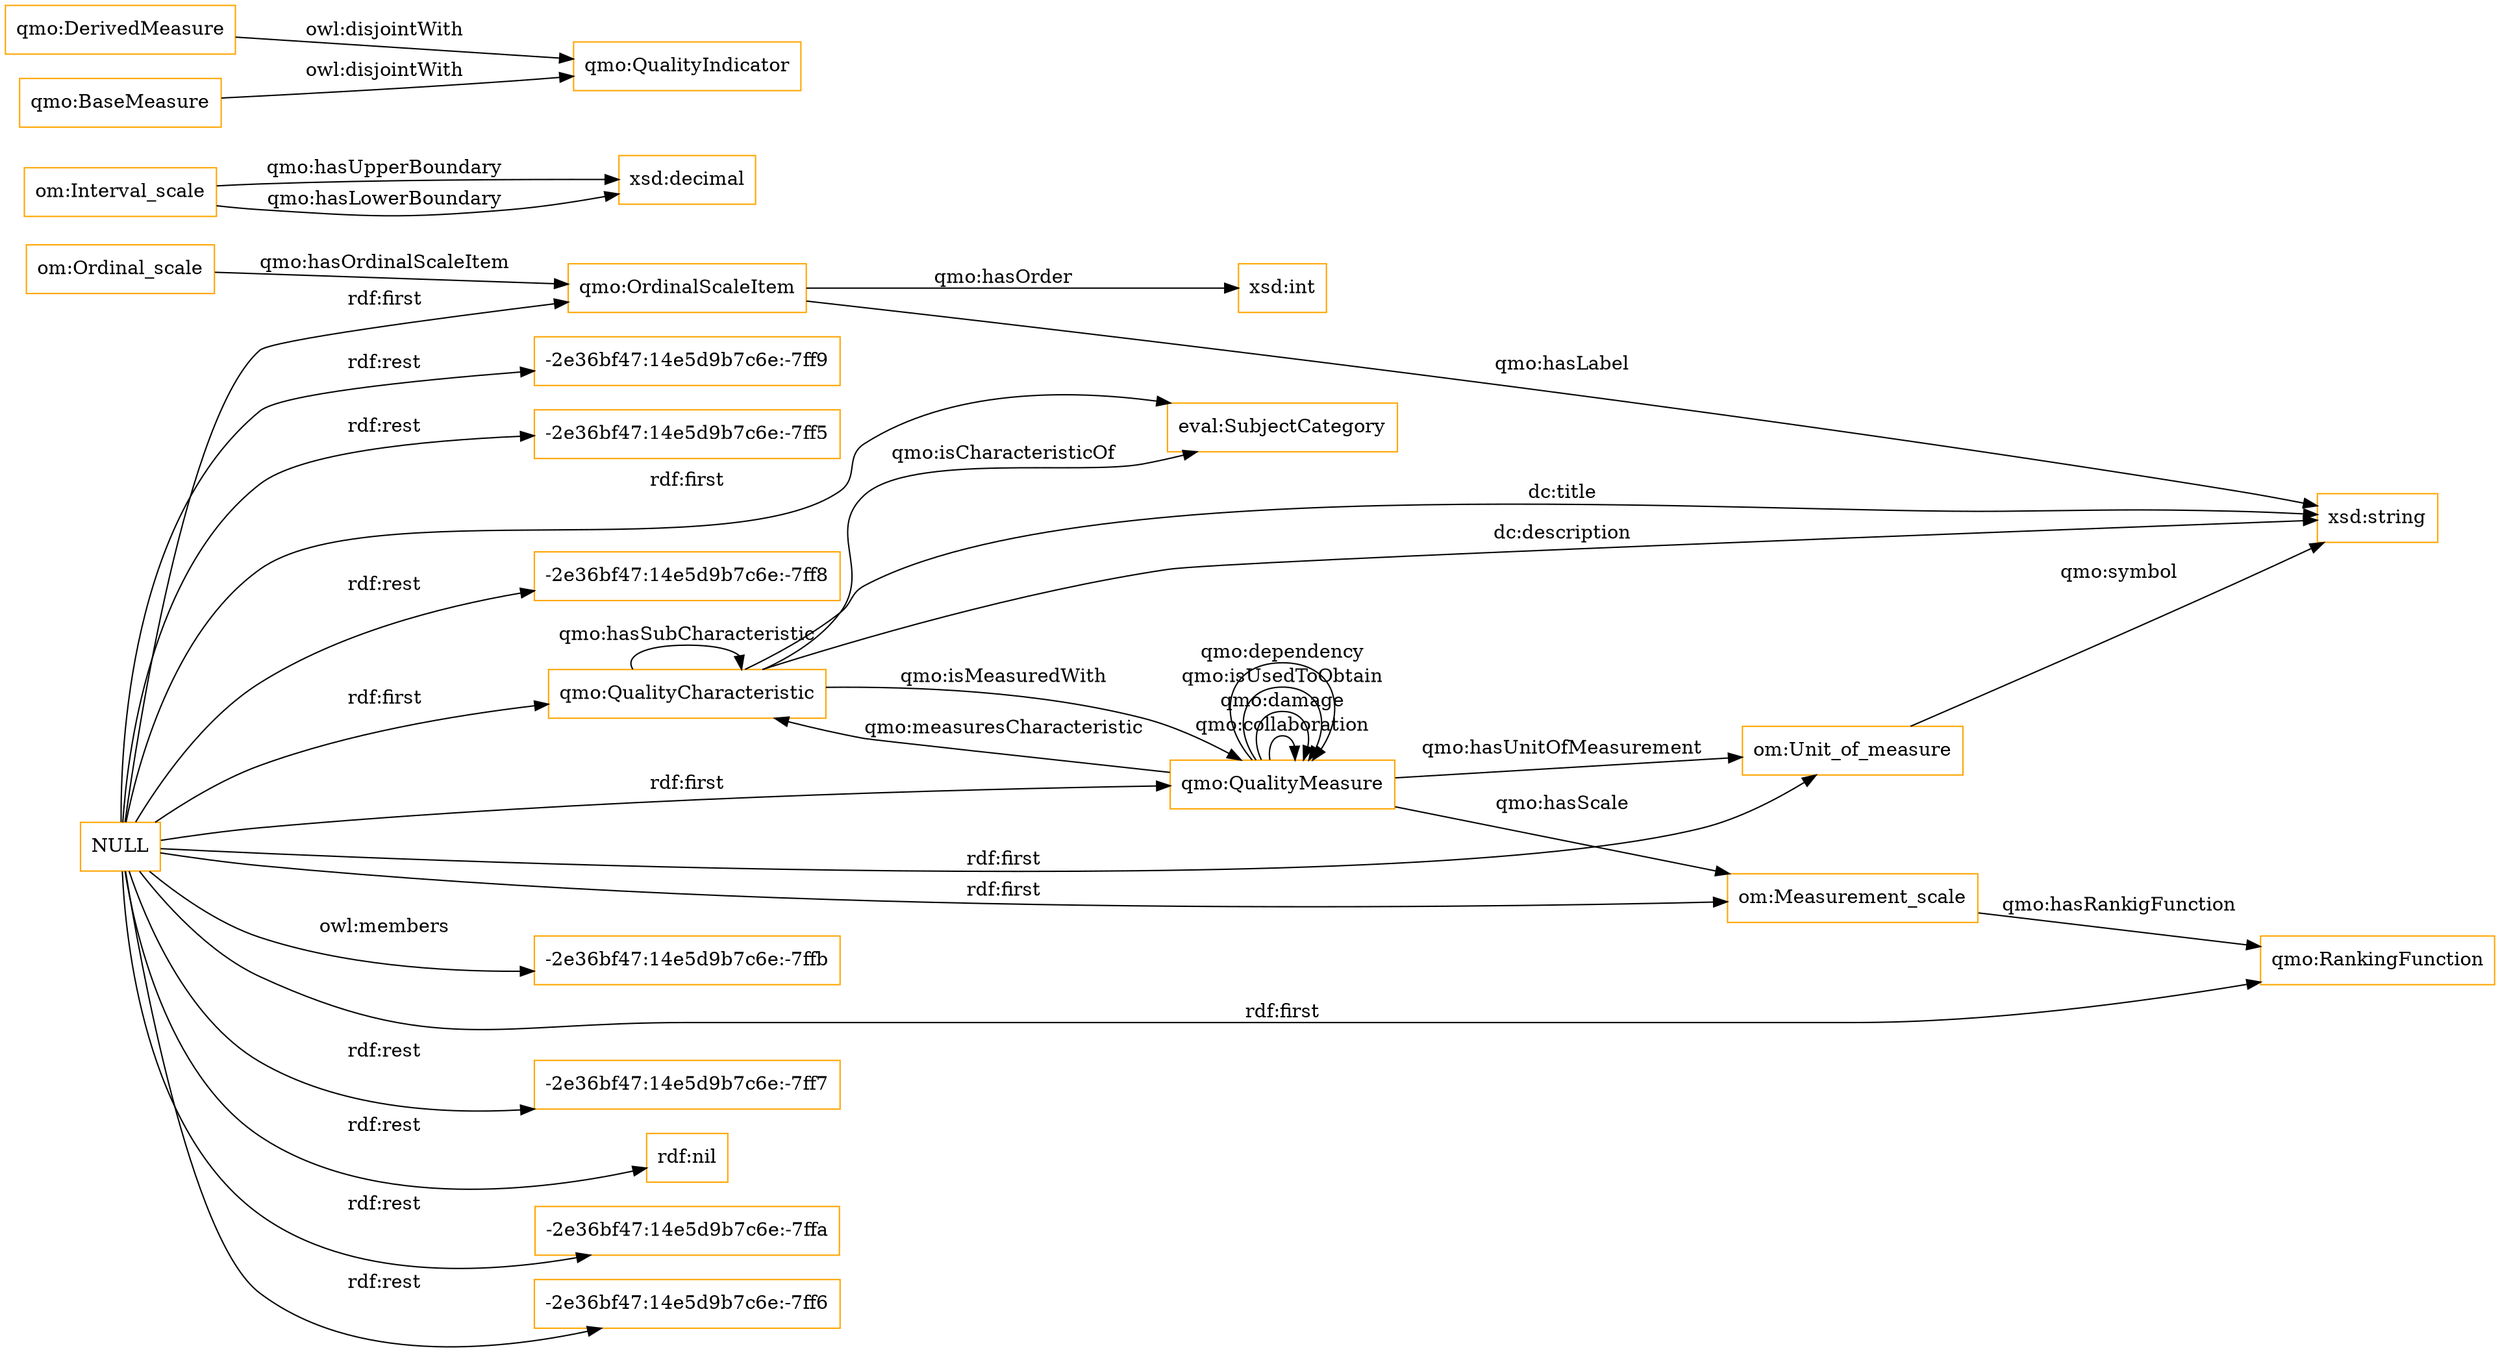 digraph ar2dtool_diagram { 
rankdir=LR;
size="1501"
node [shape = rectangle, color="orange"]; "eval:SubjectCategory" "qmo:OrdinalScaleItem" "qmo:QualityCharacteristic" "qmo:QualityMeasure" "om:Measurement_scale" "om:Interval_scale" "om:Ordinal_scale" "qmo:QualityIndicator" "qmo:DerivedMeasure" "om:Unit_of_measure" "qmo:RankingFunction" "qmo:BaseMeasure" ; /*classes style*/
	"NULL" -> "qmo:QualityMeasure" [ label = "rdf:first" ];
	"NULL" -> "om:Unit_of_measure" [ label = "rdf:first" ];
	"NULL" -> "-2e36bf47:14e5d9b7c6e:-7ff7" [ label = "rdf:rest" ];
	"NULL" -> "qmo:QualityCharacteristic" [ label = "rdf:first" ];
	"NULL" -> "eval:SubjectCategory" [ label = "rdf:first" ];
	"NULL" -> "qmo:OrdinalScaleItem" [ label = "rdf:first" ];
	"NULL" -> "rdf:nil" [ label = "rdf:rest" ];
	"NULL" -> "-2e36bf47:14e5d9b7c6e:-7ffa" [ label = "rdf:rest" ];
	"NULL" -> "-2e36bf47:14e5d9b7c6e:-7ff6" [ label = "rdf:rest" ];
	"NULL" -> "-2e36bf47:14e5d9b7c6e:-7ff9" [ label = "rdf:rest" ];
	"NULL" -> "qmo:RankingFunction" [ label = "rdf:first" ];
	"NULL" -> "om:Measurement_scale" [ label = "rdf:first" ];
	"NULL" -> "-2e36bf47:14e5d9b7c6e:-7ff5" [ label = "rdf:rest" ];
	"NULL" -> "-2e36bf47:14e5d9b7c6e:-7ff8" [ label = "rdf:rest" ];
	"NULL" -> "-2e36bf47:14e5d9b7c6e:-7ffb" [ label = "owl:members" ];
	"qmo:DerivedMeasure" -> "qmo:QualityIndicator" [ label = "owl:disjointWith" ];
	"qmo:BaseMeasure" -> "qmo:QualityIndicator" [ label = "owl:disjointWith" ];
	"qmo:QualityCharacteristic" -> "xsd:string" [ label = "dc:description" ];
	"qmo:QualityMeasure" -> "om:Measurement_scale" [ label = "qmo:hasScale" ];
	"om:Interval_scale" -> "xsd:decimal" [ label = "qmo:hasUpperBoundary" ];
	"om:Measurement_scale" -> "qmo:RankingFunction" [ label = "qmo:hasRankigFunction" ];
	"qmo:QualityMeasure" -> "qmo:QualityCharacteristic" [ label = "qmo:measuresCharacteristic" ];
	"om:Ordinal_scale" -> "qmo:OrdinalScaleItem" [ label = "qmo:hasOrdinalScaleItem" ];
	"qmo:QualityMeasure" -> "om:Unit_of_measure" [ label = "qmo:hasUnitOfMeasurement" ];
	"qmo:QualityMeasure" -> "qmo:QualityMeasure" [ label = "qmo:collaboration" ];
	"om:Interval_scale" -> "xsd:decimal" [ label = "qmo:hasLowerBoundary" ];
	"qmo:OrdinalScaleItem" -> "xsd:string" [ label = "qmo:hasLabel" ];
	"qmo:QualityCharacteristic" -> "qmo:QualityMeasure" [ label = "qmo:isMeasuredWith" ];
	"qmo:QualityCharacteristic" -> "xsd:string" [ label = "dc:title" ];
	"om:Unit_of_measure" -> "xsd:string" [ label = "qmo:symbol" ];
	"qmo:QualityCharacteristic" -> "qmo:QualityCharacteristic" [ label = "qmo:hasSubCharacteristic" ];
	"qmo:QualityCharacteristic" -> "eval:SubjectCategory" [ label = "qmo:isCharacteristicOf" ];
	"qmo:QualityMeasure" -> "qmo:QualityMeasure" [ label = "qmo:damage" ];
	"qmo:QualityMeasure" -> "qmo:QualityMeasure" [ label = "qmo:isUsedToObtain" ];
	"qmo:QualityMeasure" -> "qmo:QualityMeasure" [ label = "qmo:dependency" ];
	"qmo:OrdinalScaleItem" -> "xsd:int" [ label = "qmo:hasOrder" ];

}
